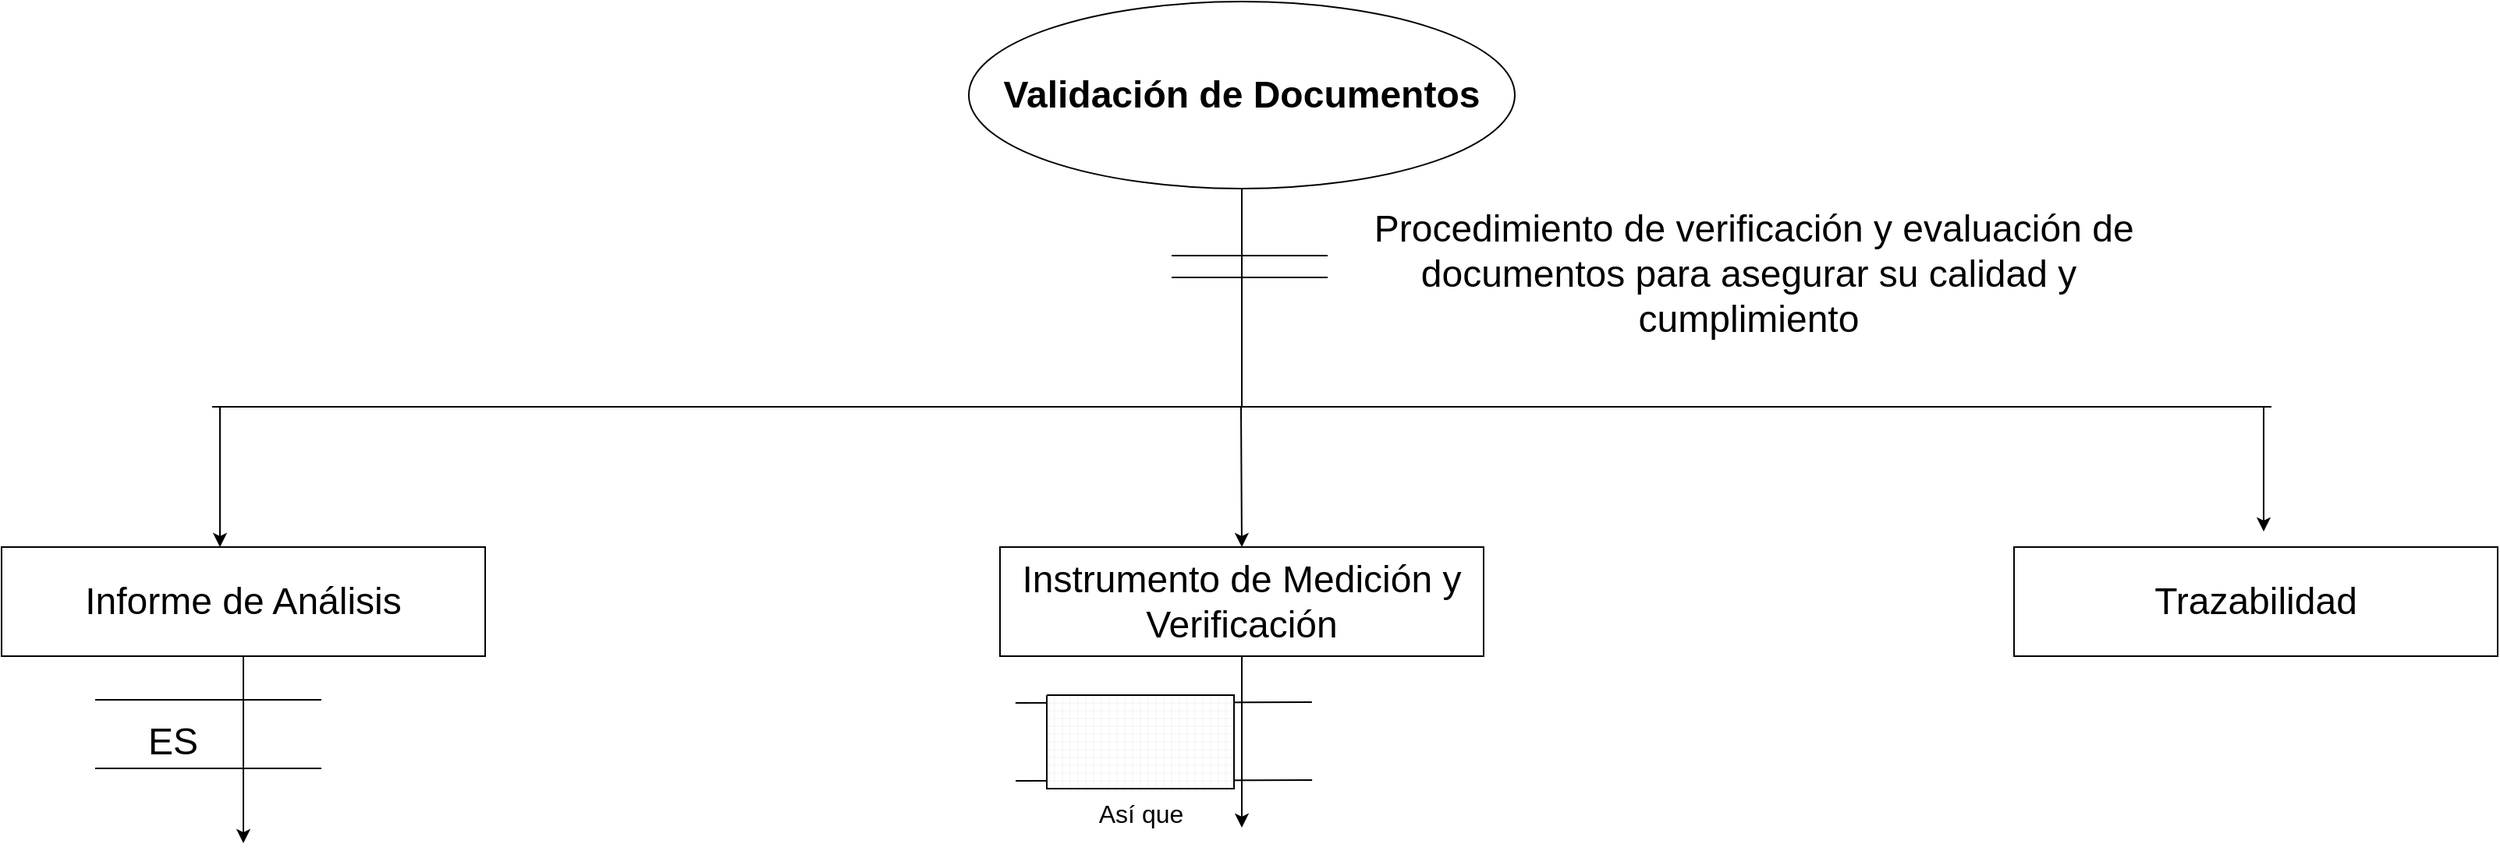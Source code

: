 <mxfile version="21.6.8" type="github">
  <diagram name="Page-1" id="2c0d36ab-eaac-3732-788b-9136903baeff">
    <mxGraphModel dx="1602" dy="836" grid="1" gridSize="10" guides="1" tooltips="1" connect="1" arrows="1" fold="1" page="1" pageScale="1.5" pageWidth="1169" pageHeight="827" background="none" math="0" shadow="0">
      <root>
        <mxCell id="0" />
        <mxCell id="1" parent="0" />
        <mxCell id="Qhec-dshrfYjkhhDYYDJ-127" value="&lt;font style=&quot;font-size: 24px;&quot;&gt;&lt;b&gt;Validación de Documentos&lt;/b&gt;&lt;/font&gt;" style="ellipse;whiteSpace=wrap;html=1;" vertex="1" parent="1">
          <mxGeometry x="790" y="20" width="350" height="120" as="geometry" />
        </mxCell>
        <mxCell id="Qhec-dshrfYjkhhDYYDJ-130" value="" style="endArrow=none;html=1;rounded=0;" edge="1" parent="1">
          <mxGeometry width="50" height="50" relative="1" as="geometry">
            <mxPoint x="305" y="280" as="sourcePoint" />
            <mxPoint x="1625" y="280" as="targetPoint" />
          </mxGeometry>
        </mxCell>
        <mxCell id="Qhec-dshrfYjkhhDYYDJ-133" value="" style="endArrow=classic;html=1;rounded=0;" edge="1" parent="1">
          <mxGeometry width="50" height="50" relative="1" as="geometry">
            <mxPoint x="310" y="280" as="sourcePoint" />
            <mxPoint x="310" y="370" as="targetPoint" />
          </mxGeometry>
        </mxCell>
        <mxCell id="Qhec-dshrfYjkhhDYYDJ-135" value="" style="endArrow=none;html=1;rounded=0;entryX=0.5;entryY=1;entryDx=0;entryDy=0;" edge="1" parent="1" target="Qhec-dshrfYjkhhDYYDJ-127">
          <mxGeometry width="50" height="50" relative="1" as="geometry">
            <mxPoint x="965" y="280" as="sourcePoint" />
            <mxPoint x="850" y="230" as="targetPoint" />
          </mxGeometry>
        </mxCell>
        <mxCell id="Qhec-dshrfYjkhhDYYDJ-136" value="" style="endArrow=classic;html=1;rounded=0;" edge="1" parent="1">
          <mxGeometry width="50" height="50" relative="1" as="geometry">
            <mxPoint x="964.5" y="280" as="sourcePoint" />
            <mxPoint x="965" y="370" as="targetPoint" />
          </mxGeometry>
        </mxCell>
        <mxCell id="Qhec-dshrfYjkhhDYYDJ-137" value="" style="shape=link;html=1;rounded=0;width=14;" edge="1" parent="1">
          <mxGeometry width="100" relative="1" as="geometry">
            <mxPoint x="920" y="190" as="sourcePoint" />
            <mxPoint x="1020" y="190" as="targetPoint" />
          </mxGeometry>
        </mxCell>
        <mxCell id="Qhec-dshrfYjkhhDYYDJ-138" value="&lt;font style=&quot;font-size: 24px;&quot;&gt;&lt;font&gt;&amp;nbsp;Procedimiento de verificación y evaluación de documentos para asegurar su calidad y cumplimiento&lt;/font&gt;&lt;/font&gt;" style="text;html=1;strokeColor=none;fillColor=none;align=center;verticalAlign=middle;whiteSpace=wrap;rounded=0;" vertex="1" parent="1">
          <mxGeometry x="1020" y="150" width="540" height="90" as="geometry" />
        </mxCell>
        <mxCell id="Qhec-dshrfYjkhhDYYDJ-139" value="" style="endArrow=classic;html=1;rounded=0;" edge="1" parent="1">
          <mxGeometry width="50" height="50" relative="1" as="geometry">
            <mxPoint x="1620" y="280" as="sourcePoint" />
            <mxPoint x="1620" y="360" as="targetPoint" />
          </mxGeometry>
        </mxCell>
        <mxCell id="Qhec-dshrfYjkhhDYYDJ-145" style="edgeStyle=orthogonalEdgeStyle;rounded=0;orthogonalLoop=1;jettySize=auto;html=1;" edge="1" parent="1" source="Qhec-dshrfYjkhhDYYDJ-140">
          <mxGeometry relative="1" as="geometry">
            <mxPoint x="325" y="560" as="targetPoint" />
          </mxGeometry>
        </mxCell>
        <mxCell id="Qhec-dshrfYjkhhDYYDJ-140" value="&lt;font style=&quot;font-size: 24px;&quot;&gt;Informe de Análisis&lt;/font&gt;" style="rounded=0;whiteSpace=wrap;html=1;" vertex="1" parent="1">
          <mxGeometry x="170" y="370" width="310" height="70" as="geometry" />
        </mxCell>
        <mxCell id="Qhec-dshrfYjkhhDYYDJ-142" value="&lt;span style=&quot;color: rgba(0, 0, 0, 0); font-family: monospace; font-size: 0px; font-style: normal; font-variant-ligatures: normal; font-variant-caps: normal; font-weight: 400; letter-spacing: normal; orphans: 2; text-align: start; text-indent: 0px; text-transform: none; widows: 2; word-spacing: 0px; -webkit-text-stroke-width: 0px; background-color: rgb(251, 251, 251); text-decoration-thickness: initial; text-decoration-style: initial; text-decoration-color: initial; float: none; display: inline !important;&quot;&gt;%3CmxGraphModel%3E%3Croot%3E%3CmxCell%20id%3D%220%22%2F%3E%3CmxCell%20id%3D%221%22%20parent%3D%220%22%2F%3E%3CmxCell%20id%3D%222%22%20value%3D%22%22%20style%3D%22rounded%3D0%3BwhiteSpace%3Dwrap%3Dwrap%3Dwrap%1Dwrap%3Dwrap%22D_Bhtml%20D3%221B%22%20vertex%3D%221%22%3parent%3D%20%3%22170E%22CmxGeometry%20x%3D%22370%22%20y%3D%22310%22%20width%3D%2270%22%20height%3D%22%22%2as%3D%3geometry%2%3F%3E&lt;/span&gt;" style="text;whiteSpace=wrap;html=1;" vertex="1" parent="1">
          <mxGeometry x="800" y="410" width="250" height="40" as="geometry" />
        </mxCell>
        <mxCell id="Qhec-dshrfYjkhhDYYDJ-146" style="edgeStyle=orthogonalEdgeStyle;rounded=0;orthogonalLoop=1;jettySize=auto;html=1;" edge="1" parent="1" source="Qhec-dshrfYjkhhDYYDJ-143">
          <mxGeometry relative="1" as="geometry">
            <mxPoint x="965" y="550" as="targetPoint" />
          </mxGeometry>
        </mxCell>
        <mxCell id="Qhec-dshrfYjkhhDYYDJ-143" value="&lt;font style=&quot;font-size: 24px;&quot;&gt;Instrumento de Medición y Verificación &lt;/font&gt;" style="rounded=0;whiteSpace=wrap;html=1;" vertex="1" parent="1">
          <mxGeometry x="810" y="370" width="310" height="70" as="geometry" />
        </mxCell>
        <mxCell id="Qhec-dshrfYjkhhDYYDJ-144" value="&lt;font style=&quot;font-size: 24px;&quot;&gt;Trazabilidad&lt;/font&gt;" style="rounded=0;whiteSpace=wrap;html=1;" vertex="1" parent="1">
          <mxGeometry x="1460" y="370" width="310" height="70" as="geometry" />
        </mxCell>
        <mxCell id="Qhec-dshrfYjkhhDYYDJ-147" value="" style="shape=link;html=1;rounded=0;width=44;" edge="1" parent="1">
          <mxGeometry width="100" relative="1" as="geometry">
            <mxPoint x="230" y="490" as="sourcePoint" />
            <mxPoint x="375" y="490" as="targetPoint" />
          </mxGeometry>
        </mxCell>
        <mxCell id="Qhec-dshrfYjkhhDYYDJ-148" value="&lt;font style=&quot;font-size: 24px;&quot;&gt;ES&lt;/font&gt;" style="text;html=1;strokeColor=none;fillColor=none;align=center;verticalAlign=middle;whiteSpace=wrap;rounded=0;" vertex="1" parent="1">
          <mxGeometry x="250" y="480" width="60" height="30" as="geometry" />
        </mxCell>
        <mxCell id="Qhec-dshrfYjkhhDYYDJ-149" value="" style="shape=link;html=1;rounded=0;width=50;" edge="1" parent="1">
          <mxGeometry width="100" relative="1" as="geometry">
            <mxPoint x="820" y="495" as="sourcePoint" />
            <mxPoint x="1010" y="494.5" as="targetPoint" />
          </mxGeometry>
        </mxCell>
        <mxCell id="Qhec-dshrfYjkhhDYYDJ-155" value="Así que" style="verticalLabelPosition=bottom;verticalAlign=top;html=1;shape=mxgraph.basic.patternFillRect;fillStyle=grid;step=5;fillStrokeWidth=0.2;fillStrokeColor=#dddddd;fontSize=16;" vertex="1" parent="1">
          <mxGeometry x="840" y="465" width="120" height="60" as="geometry" />
        </mxCell>
      </root>
    </mxGraphModel>
  </diagram>
</mxfile>
